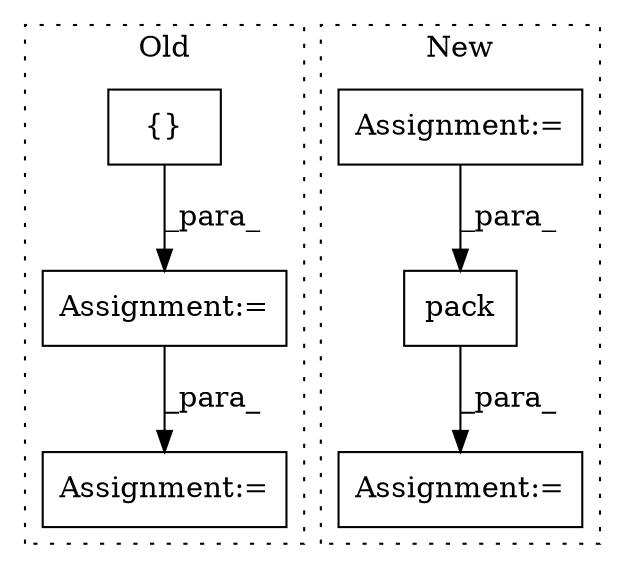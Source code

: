 digraph G {
subgraph cluster0 {
1 [label="{}" a="4" s="7686,7706" l="1,1" shape="box"];
3 [label="Assignment:=" a="7" s="7676" l="1" shape="box"];
5 [label="Assignment:=" a="7" s="7872,7990" l="81,2" shape="box"];
label = "Old";
style="dotted";
}
subgraph cluster1 {
2 [label="pack" a="32" s="7472,7511" l="5,1" shape="box"];
4 [label="Assignment:=" a="7" s="7463" l="1" shape="box"];
6 [label="Assignment:=" a="7" s="7387" l="1" shape="box"];
label = "New";
style="dotted";
}
1 -> 3 [label="_para_"];
2 -> 4 [label="_para_"];
3 -> 5 [label="_para_"];
6 -> 2 [label="_para_"];
}